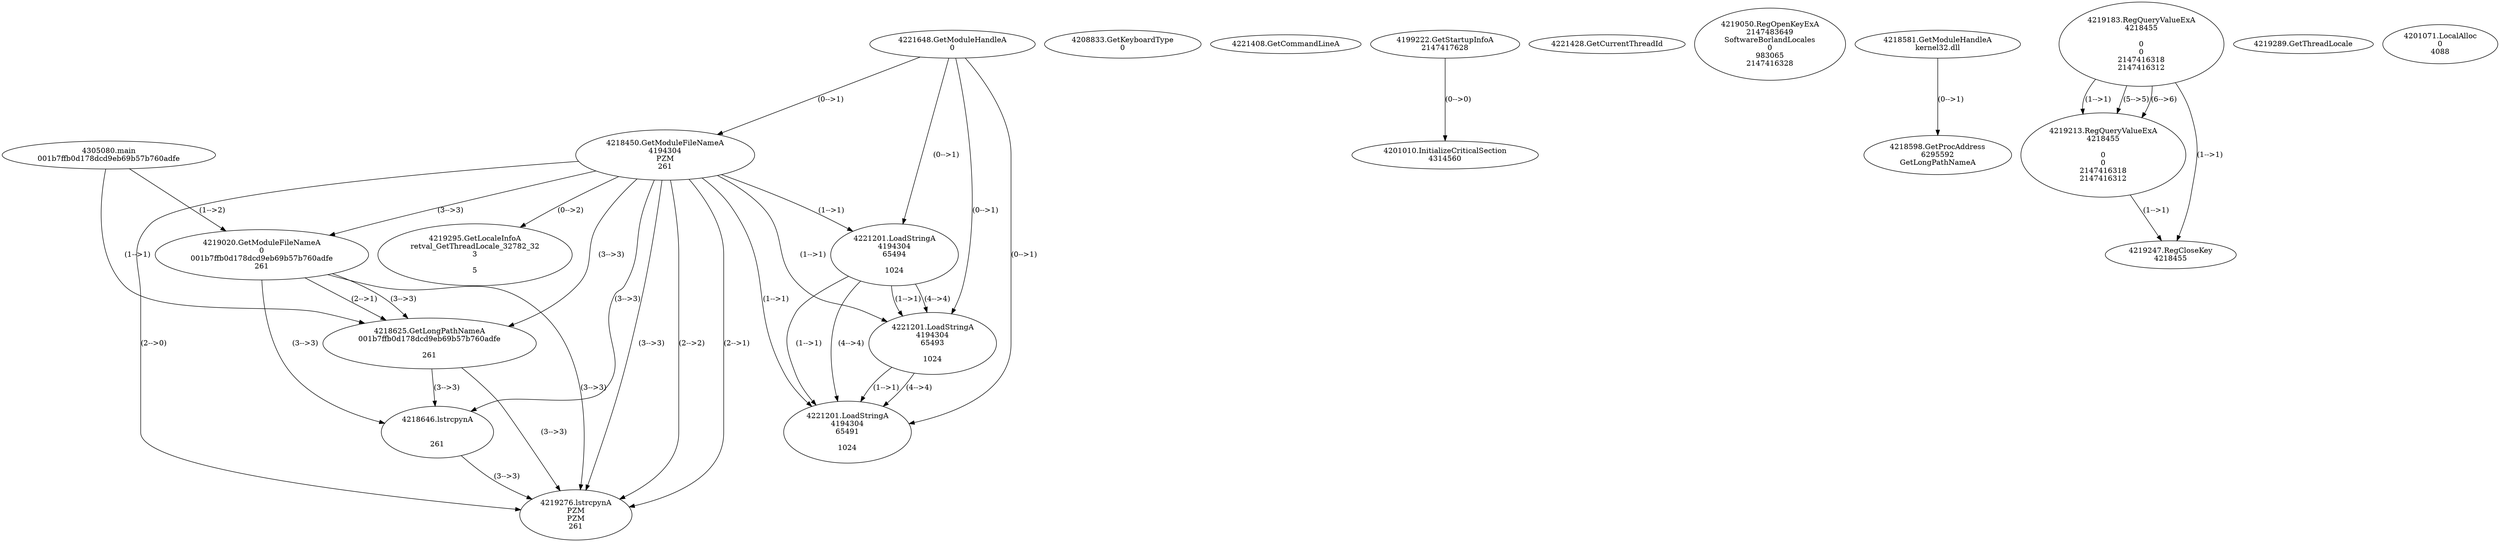 // Global SCDG with merge call
digraph {
	0 [label="4305080.main
001b7ffb0d178dcd9eb69b57b760adfe"]
	1 [label="4221648.GetModuleHandleA
0"]
	2 [label="4208833.GetKeyboardType
0"]
	3 [label="4221408.GetCommandLineA
"]
	4 [label="4199222.GetStartupInfoA
2147417628"]
	5 [label="4221428.GetCurrentThreadId
"]
	6 [label="4218450.GetModuleFileNameA
4194304
PZM
261"]
	1 -> 6 [label="(0-->1)"]
	7 [label="4219020.GetModuleFileNameA
0
001b7ffb0d178dcd9eb69b57b760adfe
261"]
	0 -> 7 [label="(1-->2)"]
	6 -> 7 [label="(3-->3)"]
	8 [label="4219050.RegOpenKeyExA
2147483649
Software\Borland\Locales
0
983065
2147416328"]
	9 [label="4218581.GetModuleHandleA
kernel32.dll"]
	10 [label="4218598.GetProcAddress
6295592
GetLongPathNameA"]
	9 -> 10 [label="(0-->1)"]
	11 [label="4218625.GetLongPathNameA
001b7ffb0d178dcd9eb69b57b760adfe

261"]
	0 -> 11 [label="(1-->1)"]
	7 -> 11 [label="(2-->1)"]
	6 -> 11 [label="(3-->3)"]
	7 -> 11 [label="(3-->3)"]
	12 [label="4218646.lstrcpynA


261"]
	6 -> 12 [label="(3-->3)"]
	7 -> 12 [label="(3-->3)"]
	11 -> 12 [label="(3-->3)"]
	13 [label="4219183.RegQueryValueExA
4218455

0
0
2147416318
2147416312"]
	14 [label="4219213.RegQueryValueExA
4218455

0
0
2147416318
2147416312"]
	13 -> 14 [label="(1-->1)"]
	13 -> 14 [label="(5-->5)"]
	13 -> 14 [label="(6-->6)"]
	15 [label="4219247.RegCloseKey
4218455"]
	13 -> 15 [label="(1-->1)"]
	14 -> 15 [label="(1-->1)"]
	16 [label="4219276.lstrcpynA
PZM
PZM
261"]
	6 -> 16 [label="(2-->1)"]
	6 -> 16 [label="(2-->2)"]
	6 -> 16 [label="(3-->3)"]
	7 -> 16 [label="(3-->3)"]
	11 -> 16 [label="(3-->3)"]
	12 -> 16 [label="(3-->3)"]
	6 -> 16 [label="(2-->0)"]
	17 [label="4219289.GetThreadLocale
"]
	18 [label="4219295.GetLocaleInfoA
retval_GetThreadLocale_32782_32
3

5"]
	6 -> 18 [label="(0-->2)"]
	19 [label="4221201.LoadStringA
4194304
65494

1024"]
	1 -> 19 [label="(0-->1)"]
	6 -> 19 [label="(1-->1)"]
	20 [label="4221201.LoadStringA
4194304
65493

1024"]
	1 -> 20 [label="(0-->1)"]
	6 -> 20 [label="(1-->1)"]
	19 -> 20 [label="(1-->1)"]
	19 -> 20 [label="(4-->4)"]
	21 [label="4221201.LoadStringA
4194304
65491

1024"]
	1 -> 21 [label="(0-->1)"]
	6 -> 21 [label="(1-->1)"]
	19 -> 21 [label="(1-->1)"]
	20 -> 21 [label="(1-->1)"]
	19 -> 21 [label="(4-->4)"]
	20 -> 21 [label="(4-->4)"]
	22 [label="4201010.InitializeCriticalSection
4314560"]
	4 -> 22 [label="(0-->0)"]
	23 [label="4201071.LocalAlloc
0
4088"]
}
